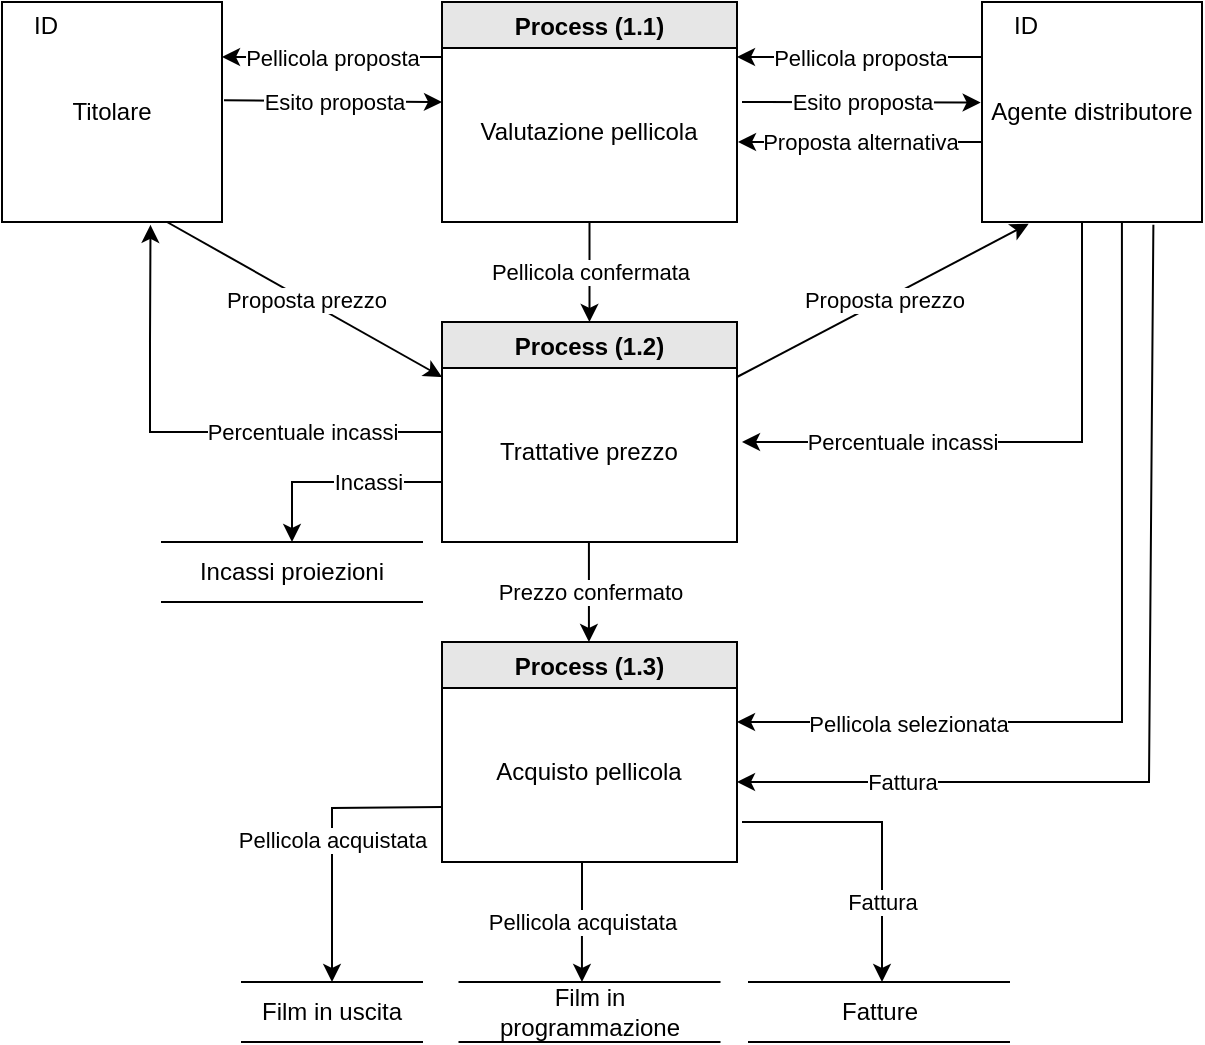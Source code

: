 <mxfile version="21.2.3" type="device">
  <diagram id="ql5Kk59QJ9DEcHVxNvi2" name="Page-1">
    <mxGraphModel dx="1674" dy="756" grid="1" gridSize="10" guides="1" tooltips="1" connect="1" arrows="1" fold="1" page="1" pageScale="1" pageWidth="827" pageHeight="1169" math="0" shadow="0">
      <root>
        <mxCell id="0" />
        <mxCell id="1" parent="0" />
        <mxCell id="y30Y0a8EccLe6s_auats-5" value="" style="group" parent="1" vertex="1" connectable="0">
          <mxGeometry x="40" y="40" width="110" height="110" as="geometry" />
        </mxCell>
        <mxCell id="y30Y0a8EccLe6s_auats-6" value="Titolare" style="rounded=0;whiteSpace=wrap;html=1;fillColor=none;" parent="y30Y0a8EccLe6s_auats-5" vertex="1">
          <mxGeometry width="110" height="110.0" as="geometry" />
        </mxCell>
        <mxCell id="y30Y0a8EccLe6s_auats-7" value="ID" style="text;html=1;strokeColor=none;fillColor=none;align=center;verticalAlign=middle;whiteSpace=wrap;rounded=0;" parent="y30Y0a8EccLe6s_auats-5" vertex="1">
          <mxGeometry width="44" height="23.571" as="geometry" />
        </mxCell>
        <mxCell id="y30Y0a8EccLe6s_auats-8" value="" style="group" parent="1" vertex="1" connectable="0">
          <mxGeometry x="530" y="40" width="110" height="110" as="geometry" />
        </mxCell>
        <mxCell id="y30Y0a8EccLe6s_auats-9" value="Agente distributore" style="rounded=0;whiteSpace=wrap;html=1;fillColor=none;" parent="y30Y0a8EccLe6s_auats-8" vertex="1">
          <mxGeometry width="110.0" height="110" as="geometry" />
        </mxCell>
        <mxCell id="y30Y0a8EccLe6s_auats-10" value="ID" style="text;html=1;strokeColor=none;fillColor=none;align=center;verticalAlign=middle;whiteSpace=wrap;rounded=0;" parent="y30Y0a8EccLe6s_auats-8" vertex="1">
          <mxGeometry width="44" height="23.571" as="geometry" />
        </mxCell>
        <mxCell id="y30Y0a8EccLe6s_auats-39" value="Film in uscita" style="shape=partialRectangle;whiteSpace=wrap;html=1;left=0;right=0;fillColor=none;" parent="1" vertex="1">
          <mxGeometry x="160" y="530" width="90" height="30" as="geometry" />
        </mxCell>
        <mxCell id="y30Y0a8EccLe6s_auats-40" value="Film in programmazione" style="shape=partialRectangle;whiteSpace=wrap;html=1;left=0;right=0;fillColor=none;" parent="1" vertex="1">
          <mxGeometry x="268.75" y="530" width="130" height="30" as="geometry" />
        </mxCell>
        <mxCell id="y30Y0a8EccLe6s_auats-41" value="Fatture" style="shape=partialRectangle;whiteSpace=wrap;html=1;left=0;right=0;fillColor=none;" parent="1" vertex="1">
          <mxGeometry x="413.5" y="530" width="130" height="30" as="geometry" />
        </mxCell>
        <mxCell id="y30Y0a8EccLe6s_auats-42" value="Incassi proiezioni" style="shape=partialRectangle;whiteSpace=wrap;html=1;left=0;right=0;fillColor=none;" parent="1" vertex="1">
          <mxGeometry x="120" y="310" width="130" height="30" as="geometry" />
        </mxCell>
        <mxCell id="y30Y0a8EccLe6s_auats-44" value="Process (1.1)" style="swimlane;fillColor=#E6E6E6;" parent="1" vertex="1">
          <mxGeometry x="260" y="40" width="147.5" height="110" as="geometry" />
        </mxCell>
        <mxCell id="y30Y0a8EccLe6s_auats-45" value="Valutazione pellicola" style="text;html=1;align=center;verticalAlign=middle;resizable=0;points=[];autosize=1;strokeColor=none;fillColor=none;" parent="y30Y0a8EccLe6s_auats-44" vertex="1">
          <mxGeometry x="7.5" y="50" width="130" height="30" as="geometry" />
        </mxCell>
        <mxCell id="y30Y0a8EccLe6s_auats-46" value="" style="endArrow=classic;html=1;rounded=0;exitX=0;exitY=0.25;exitDx=0;exitDy=0;entryX=1;entryY=0.25;entryDx=0;entryDy=0;" parent="1" source="y30Y0a8EccLe6s_auats-9" target="y30Y0a8EccLe6s_auats-44" edge="1">
          <mxGeometry relative="1" as="geometry">
            <mxPoint x="280" y="290" as="sourcePoint" />
            <mxPoint x="490" y="60" as="targetPoint" />
            <Array as="points" />
          </mxGeometry>
        </mxCell>
        <mxCell id="y30Y0a8EccLe6s_auats-47" value="Pellicola proposta" style="edgeLabel;resizable=0;html=1;align=center;verticalAlign=middle;" parent="y30Y0a8EccLe6s_auats-46" connectable="0" vertex="1">
          <mxGeometry relative="1" as="geometry" />
        </mxCell>
        <mxCell id="y30Y0a8EccLe6s_auats-49" value="" style="endArrow=classic;html=1;rounded=0;entryX=1;entryY=0.25;entryDx=0;entryDy=0;exitX=0;exitY=0.25;exitDx=0;exitDy=0;" parent="1" source="y30Y0a8EccLe6s_auats-44" target="y30Y0a8EccLe6s_auats-6" edge="1">
          <mxGeometry relative="1" as="geometry">
            <mxPoint x="272" y="70" as="sourcePoint" />
            <mxPoint x="150" y="70" as="targetPoint" />
            <Array as="points" />
          </mxGeometry>
        </mxCell>
        <mxCell id="y30Y0a8EccLe6s_auats-50" value="Pellicola proposta" style="edgeLabel;resizable=0;html=1;align=center;verticalAlign=middle;" parent="y30Y0a8EccLe6s_auats-49" connectable="0" vertex="1">
          <mxGeometry relative="1" as="geometry" />
        </mxCell>
        <mxCell id="y30Y0a8EccLe6s_auats-51" value="Process (1.3)" style="swimlane;fillColor=#E6E6E6;" parent="1" vertex="1">
          <mxGeometry x="260" y="360" width="147.5" height="110" as="geometry" />
        </mxCell>
        <mxCell id="y30Y0a8EccLe6s_auats-52" value="Acquisto pellicola" style="text;html=1;align=center;verticalAlign=middle;resizable=0;points=[];autosize=1;strokeColor=none;fillColor=none;" parent="y30Y0a8EccLe6s_auats-51" vertex="1">
          <mxGeometry x="12.5" y="50" width="120" height="30" as="geometry" />
        </mxCell>
        <mxCell id="y30Y0a8EccLe6s_auats-53" value="" style="endArrow=classic;html=1;rounded=0;exitX=0.5;exitY=1;exitDx=0;exitDy=0;entryX=0.5;entryY=0;entryDx=0;entryDy=0;" parent="1" source="y30Y0a8EccLe6s_auats-44" target="y30Y0a8EccLe6s_auats-68" edge="1">
          <mxGeometry relative="1" as="geometry">
            <mxPoint x="270" y="190" as="sourcePoint" />
            <mxPoint x="300" y="190" as="targetPoint" />
            <Array as="points" />
          </mxGeometry>
        </mxCell>
        <mxCell id="y30Y0a8EccLe6s_auats-54" value="Pellicola confermata" style="edgeLabel;resizable=0;html=1;align=center;verticalAlign=middle;" parent="y30Y0a8EccLe6s_auats-53" connectable="0" vertex="1">
          <mxGeometry relative="1" as="geometry" />
        </mxCell>
        <mxCell id="y30Y0a8EccLe6s_auats-55" value="" style="endArrow=classic;html=1;rounded=0;exitX=1.009;exitY=0.447;exitDx=0;exitDy=0;exitPerimeter=0;" parent="1" source="y30Y0a8EccLe6s_auats-6" edge="1">
          <mxGeometry relative="1" as="geometry">
            <mxPoint x="280" y="88" as="sourcePoint" />
            <mxPoint x="260" y="90" as="targetPoint" />
            <Array as="points" />
          </mxGeometry>
        </mxCell>
        <mxCell id="y30Y0a8EccLe6s_auats-56" value="Esito proposta" style="edgeLabel;resizable=0;html=1;align=center;verticalAlign=middle;" parent="y30Y0a8EccLe6s_auats-55" connectable="0" vertex="1">
          <mxGeometry relative="1" as="geometry" />
        </mxCell>
        <mxCell id="y30Y0a8EccLe6s_auats-57" value="" style="endArrow=classic;html=1;rounded=0;entryX=-0.006;entryY=0.457;entryDx=0;entryDy=0;entryPerimeter=0;" parent="1" target="y30Y0a8EccLe6s_auats-9" edge="1">
          <mxGeometry relative="1" as="geometry">
            <mxPoint x="410" y="90" as="sourcePoint" />
            <mxPoint x="523" y="91" as="targetPoint" />
            <Array as="points" />
          </mxGeometry>
        </mxCell>
        <mxCell id="y30Y0a8EccLe6s_auats-58" value="Esito proposta" style="edgeLabel;resizable=0;html=1;align=center;verticalAlign=middle;" parent="y30Y0a8EccLe6s_auats-57" connectable="0" vertex="1">
          <mxGeometry relative="1" as="geometry" />
        </mxCell>
        <mxCell id="y30Y0a8EccLe6s_auats-59" value="" style="endArrow=classic;html=1;rounded=0;exitX=0;exitY=0.25;exitDx=0;exitDy=0;entryX=1;entryY=0.25;entryDx=0;entryDy=0;" parent="1" edge="1">
          <mxGeometry relative="1" as="geometry">
            <mxPoint x="530" y="110" as="sourcePoint" />
            <mxPoint x="408" y="110" as="targetPoint" />
            <Array as="points" />
          </mxGeometry>
        </mxCell>
        <mxCell id="y30Y0a8EccLe6s_auats-60" value="Proposta alternativa" style="edgeLabel;resizable=0;html=1;align=center;verticalAlign=middle;" parent="y30Y0a8EccLe6s_auats-59" connectable="0" vertex="1">
          <mxGeometry relative="1" as="geometry" />
        </mxCell>
        <mxCell id="y30Y0a8EccLe6s_auats-61" value="" style="endArrow=classic;html=1;rounded=0;exitX=0.636;exitY=1.004;exitDx=0;exitDy=0;exitPerimeter=0;" parent="1" source="y30Y0a8EccLe6s_auats-9" edge="1">
          <mxGeometry relative="1" as="geometry">
            <mxPoint x="617.5" y="150" as="sourcePoint" />
            <mxPoint x="407.5" y="400" as="targetPoint" />
            <Array as="points">
              <mxPoint x="600" y="400" />
            </Array>
          </mxGeometry>
        </mxCell>
        <mxCell id="y30Y0a8EccLe6s_auats-62" value="Pellicola selezionata" style="edgeLabel;resizable=0;html=1;align=center;verticalAlign=middle;" parent="y30Y0a8EccLe6s_auats-61" connectable="0" vertex="1">
          <mxGeometry relative="1" as="geometry">
            <mxPoint x="-107" y="29" as="offset" />
          </mxGeometry>
        </mxCell>
        <mxCell id="y30Y0a8EccLe6s_auats-64" value="" style="endArrow=classic;html=1;rounded=0;exitX=0;exitY=0.75;exitDx=0;exitDy=0;entryX=0.5;entryY=0;entryDx=0;entryDy=0;" parent="1" source="y30Y0a8EccLe6s_auats-51" target="y30Y0a8EccLe6s_auats-39" edge="1">
          <mxGeometry relative="1" as="geometry">
            <mxPoint x="206.46" y="458.88" as="sourcePoint" />
            <mxPoint x="60.0" y="530" as="targetPoint" />
            <Array as="points">
              <mxPoint x="205" y="443" />
              <mxPoint x="205" y="480" />
            </Array>
          </mxGeometry>
        </mxCell>
        <mxCell id="y30Y0a8EccLe6s_auats-65" value="Pellicola acquistata" style="edgeLabel;resizable=0;html=1;align=center;verticalAlign=middle;" parent="y30Y0a8EccLe6s_auats-64" connectable="0" vertex="1">
          <mxGeometry relative="1" as="geometry" />
        </mxCell>
        <mxCell id="y30Y0a8EccLe6s_auats-66" value="" style="endArrow=classic;html=1;rounded=0;entryX=0.471;entryY=0;entryDx=0;entryDy=0;entryPerimeter=0;" parent="1" target="y30Y0a8EccLe6s_auats-40" edge="1">
          <mxGeometry relative="1" as="geometry">
            <mxPoint x="330" y="470" as="sourcePoint" />
            <mxPoint x="215" y="540" as="targetPoint" />
            <Array as="points" />
          </mxGeometry>
        </mxCell>
        <mxCell id="y30Y0a8EccLe6s_auats-67" value="Pellicola acquistata" style="edgeLabel;resizable=0;html=1;align=center;verticalAlign=middle;" parent="y30Y0a8EccLe6s_auats-66" connectable="0" vertex="1">
          <mxGeometry relative="1" as="geometry" />
        </mxCell>
        <mxCell id="y30Y0a8EccLe6s_auats-68" value="Process (1.2)" style="swimlane;fillColor=#E6E6E6;" parent="1" vertex="1">
          <mxGeometry x="260" y="200" width="147.5" height="110" as="geometry" />
        </mxCell>
        <mxCell id="y30Y0a8EccLe6s_auats-69" value="Trattative prezzo" style="text;html=1;align=center;verticalAlign=middle;resizable=0;points=[];autosize=1;strokeColor=none;fillColor=none;" parent="y30Y0a8EccLe6s_auats-68" vertex="1">
          <mxGeometry x="17.5" y="50" width="110" height="30" as="geometry" />
        </mxCell>
        <mxCell id="y30Y0a8EccLe6s_auats-70" value="" style="endArrow=classic;html=1;rounded=0;exitX=0.5;exitY=1;exitDx=0;exitDy=0;entryX=0.5;entryY=0;entryDx=0;entryDy=0;" parent="1" edge="1">
          <mxGeometry relative="1" as="geometry">
            <mxPoint x="333.46" y="310" as="sourcePoint" />
            <mxPoint x="333.46" y="360" as="targetPoint" />
            <Array as="points" />
          </mxGeometry>
        </mxCell>
        <mxCell id="y30Y0a8EccLe6s_auats-71" value="Prezzo confermato" style="edgeLabel;resizable=0;html=1;align=center;verticalAlign=middle;" parent="y30Y0a8EccLe6s_auats-70" connectable="0" vertex="1">
          <mxGeometry relative="1" as="geometry" />
        </mxCell>
        <mxCell id="y30Y0a8EccLe6s_auats-72" value="" style="endArrow=classic;html=1;rounded=0;exitX=0.75;exitY=1;exitDx=0;exitDy=0;entryX=0;entryY=0.25;entryDx=0;entryDy=0;" parent="1" source="y30Y0a8EccLe6s_auats-6" target="y30Y0a8EccLe6s_auats-68" edge="1">
          <mxGeometry relative="1" as="geometry">
            <mxPoint x="120" y="180" as="sourcePoint" />
            <mxPoint x="229" y="181" as="targetPoint" />
            <Array as="points" />
          </mxGeometry>
        </mxCell>
        <mxCell id="y30Y0a8EccLe6s_auats-73" value="Proposta prezzo" style="edgeLabel;resizable=0;html=1;align=center;verticalAlign=middle;" parent="y30Y0a8EccLe6s_auats-72" connectable="0" vertex="1">
          <mxGeometry relative="1" as="geometry" />
        </mxCell>
        <mxCell id="y30Y0a8EccLe6s_auats-74" value="" style="endArrow=classic;html=1;rounded=0;exitX=1;exitY=0.25;exitDx=0;exitDy=0;entryX=0.212;entryY=1.008;entryDx=0;entryDy=0;entryPerimeter=0;" parent="1" source="y30Y0a8EccLe6s_auats-68" target="y30Y0a8EccLe6s_auats-9" edge="1">
          <mxGeometry relative="1" as="geometry">
            <mxPoint x="530" y="332" as="sourcePoint" />
            <mxPoint x="667" y="410" as="targetPoint" />
            <Array as="points" />
          </mxGeometry>
        </mxCell>
        <mxCell id="y30Y0a8EccLe6s_auats-75" value="Proposta prezzo" style="edgeLabel;resizable=0;html=1;align=center;verticalAlign=middle;" parent="y30Y0a8EccLe6s_auats-74" connectable="0" vertex="1">
          <mxGeometry relative="1" as="geometry" />
        </mxCell>
        <mxCell id="y30Y0a8EccLe6s_auats-76" value="" style="endArrow=classic;html=1;rounded=0;" parent="1" edge="1">
          <mxGeometry relative="1" as="geometry">
            <mxPoint x="580" y="150" as="sourcePoint" />
            <mxPoint x="410" y="260" as="targetPoint" />
            <Array as="points">
              <mxPoint x="580" y="190" />
              <mxPoint x="580" y="260" />
              <mxPoint x="460" y="260" />
              <mxPoint x="500" y="260" />
            </Array>
          </mxGeometry>
        </mxCell>
        <mxCell id="y30Y0a8EccLe6s_auats-77" value="Percentuale incassi" style="edgeLabel;resizable=0;html=1;align=center;verticalAlign=middle;" parent="y30Y0a8EccLe6s_auats-76" connectable="0" vertex="1">
          <mxGeometry relative="1" as="geometry">
            <mxPoint x="-20" as="offset" />
          </mxGeometry>
        </mxCell>
        <mxCell id="y30Y0a8EccLe6s_auats-78" value="" style="endArrow=classic;html=1;rounded=0;entryX=0.675;entryY=1.013;entryDx=0;entryDy=0;exitX=0;exitY=0.5;exitDx=0;exitDy=0;entryPerimeter=0;" parent="1" source="y30Y0a8EccLe6s_auats-68" target="y30Y0a8EccLe6s_auats-6" edge="1">
          <mxGeometry relative="1" as="geometry">
            <mxPoint x="210" y="170" as="sourcePoint" />
            <mxPoint x="40" y="280" as="targetPoint" />
            <Array as="points">
              <mxPoint x="114" y="255" />
              <mxPoint x="114" y="230" />
              <mxPoint x="114" y="210" />
            </Array>
          </mxGeometry>
        </mxCell>
        <mxCell id="y30Y0a8EccLe6s_auats-79" value="Percentuale incassi" style="edgeLabel;resizable=0;html=1;align=center;verticalAlign=middle;" parent="y30Y0a8EccLe6s_auats-78" connectable="0" vertex="1">
          <mxGeometry relative="1" as="geometry">
            <mxPoint x="55" as="offset" />
          </mxGeometry>
        </mxCell>
        <mxCell id="y30Y0a8EccLe6s_auats-80" value="" style="endArrow=classic;html=1;rounded=0;entryX=0.5;entryY=0;entryDx=0;entryDy=0;" parent="1" target="y30Y0a8EccLe6s_auats-42" edge="1">
          <mxGeometry relative="1" as="geometry">
            <mxPoint x="260" y="280" as="sourcePoint" />
            <mxPoint x="90" y="320" as="targetPoint" />
            <Array as="points">
              <mxPoint x="185" y="280" />
            </Array>
          </mxGeometry>
        </mxCell>
        <mxCell id="y30Y0a8EccLe6s_auats-81" value="Incassi" style="edgeLabel;resizable=0;html=1;align=center;verticalAlign=middle;" parent="y30Y0a8EccLe6s_auats-80" connectable="0" vertex="1">
          <mxGeometry relative="1" as="geometry">
            <mxPoint x="15" as="offset" />
          </mxGeometry>
        </mxCell>
        <mxCell id="y30Y0a8EccLe6s_auats-84" value="" style="endArrow=classic;html=1;rounded=0;exitX=0.779;exitY=1.013;exitDx=0;exitDy=0;exitPerimeter=0;" parent="1" source="y30Y0a8EccLe6s_auats-9" edge="1">
          <mxGeometry relative="1" as="geometry">
            <mxPoint x="600" y="180" as="sourcePoint" />
            <mxPoint x="407.5" y="430" as="targetPoint" />
            <Array as="points">
              <mxPoint x="613.5" y="430" />
            </Array>
          </mxGeometry>
        </mxCell>
        <mxCell id="y30Y0a8EccLe6s_auats-85" value="Fattura" style="edgeLabel;resizable=0;html=1;align=center;verticalAlign=middle;" parent="y30Y0a8EccLe6s_auats-84" connectable="0" vertex="1">
          <mxGeometry relative="1" as="geometry">
            <mxPoint x="-124" y="36" as="offset" />
          </mxGeometry>
        </mxCell>
        <mxCell id="y30Y0a8EccLe6s_auats-87" value="" style="endArrow=classic;html=1;rounded=0;" parent="1" edge="1">
          <mxGeometry relative="1" as="geometry">
            <mxPoint x="410" y="450" as="sourcePoint" />
            <mxPoint x="480" y="530" as="targetPoint" />
            <Array as="points">
              <mxPoint x="480" y="450" />
            </Array>
          </mxGeometry>
        </mxCell>
        <mxCell id="y30Y0a8EccLe6s_auats-88" value="Fattura" style="edgeLabel;resizable=0;html=1;align=center;verticalAlign=middle;" parent="y30Y0a8EccLe6s_auats-87" connectable="0" vertex="1">
          <mxGeometry relative="1" as="geometry">
            <mxPoint y="35" as="offset" />
          </mxGeometry>
        </mxCell>
      </root>
    </mxGraphModel>
  </diagram>
</mxfile>
